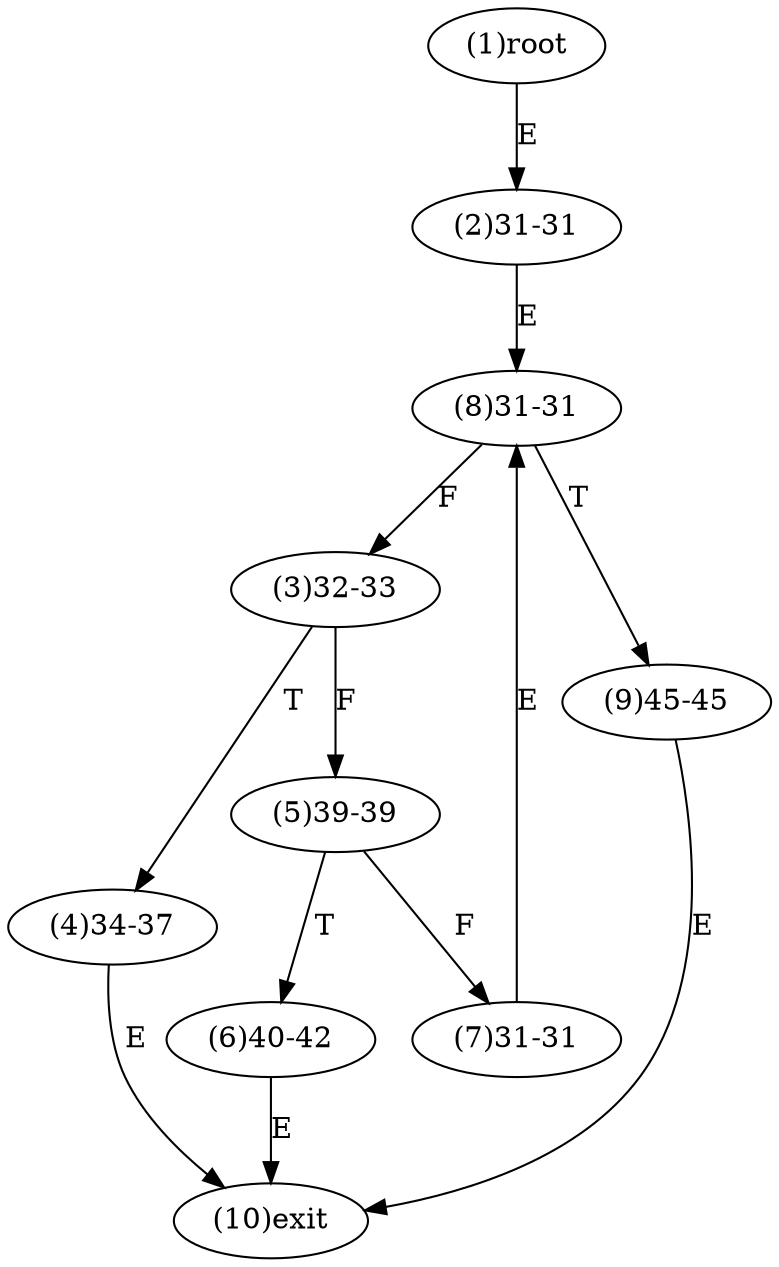 digraph "" { 
1[ label="(1)root"];
2[ label="(2)31-31"];
3[ label="(3)32-33"];
4[ label="(4)34-37"];
5[ label="(5)39-39"];
6[ label="(6)40-42"];
7[ label="(7)31-31"];
8[ label="(8)31-31"];
9[ label="(9)45-45"];
10[ label="(10)exit"];
1->2[ label="E"];
2->8[ label="E"];
3->5[ label="F"];
3->4[ label="T"];
4->10[ label="E"];
5->7[ label="F"];
5->6[ label="T"];
6->10[ label="E"];
7->8[ label="E"];
8->3[ label="F"];
8->9[ label="T"];
9->10[ label="E"];
}
